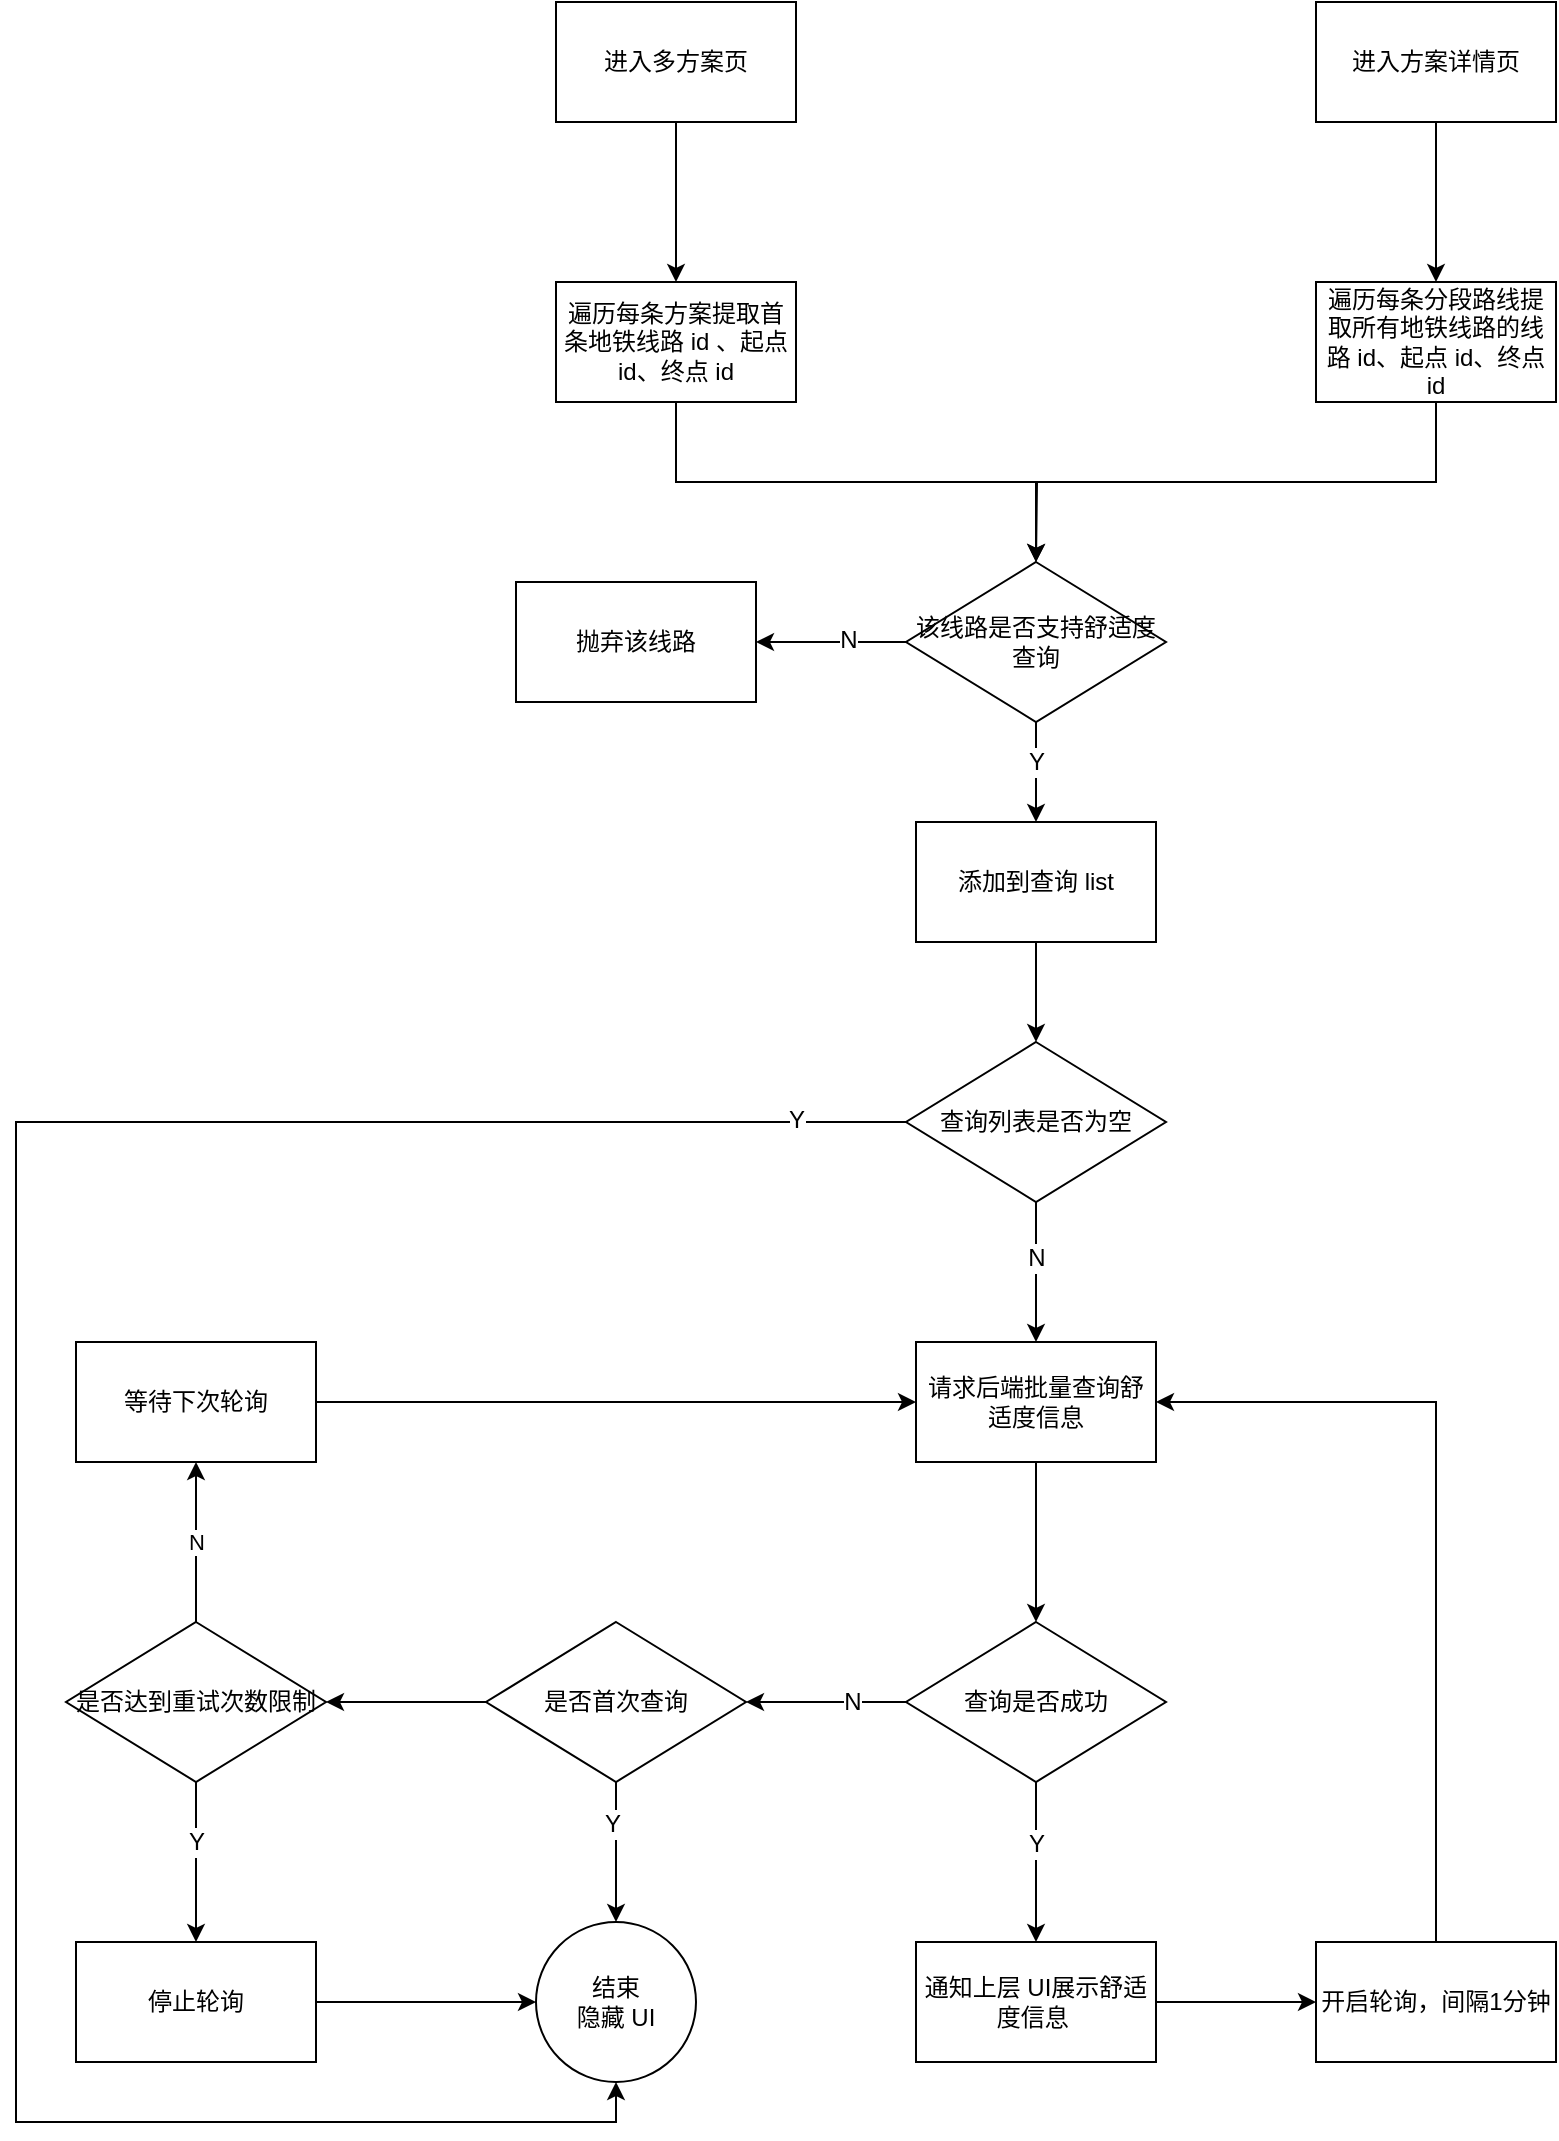 <mxfile version="12.6.8" type="github" pages="2">
  <diagram id="gPn4T5LWa-5Pv8imsY5v" name="Page-1">
    <mxGraphModel dx="2355" dy="1568" grid="1" gridSize="10" guides="1" tooltips="1" connect="1" arrows="1" fold="1" page="1" pageScale="1" pageWidth="1169" pageHeight="827" math="0" shadow="0">
      <root>
        <mxCell id="0"/>
        <mxCell id="1" parent="0"/>
        <mxCell id="HenfjSH_k8gea2s9kb1--11" style="edgeStyle=orthogonalEdgeStyle;rounded=0;orthogonalLoop=1;jettySize=auto;html=1;exitX=0.5;exitY=1;exitDx=0;exitDy=0;entryX=0.5;entryY=0;entryDx=0;entryDy=0;" edge="1" parent="1" source="HenfjSH_k8gea2s9kb1--7" target="HenfjSH_k8gea2s9kb1--10">
          <mxGeometry relative="1" as="geometry"/>
        </mxCell>
        <mxCell id="HenfjSH_k8gea2s9kb1--7" value="请求后端批量查询舒适度信息" style="rounded=0;whiteSpace=wrap;html=1;" vertex="1" parent="1">
          <mxGeometry x="350" y="350" width="120" height="60" as="geometry"/>
        </mxCell>
        <mxCell id="HenfjSH_k8gea2s9kb1--13" value="" style="edgeStyle=orthogonalEdgeStyle;rounded=0;orthogonalLoop=1;jettySize=auto;html=1;" edge="1" parent="1" source="HenfjSH_k8gea2s9kb1--10">
          <mxGeometry relative="1" as="geometry">
            <mxPoint x="410" y="650" as="targetPoint"/>
          </mxGeometry>
        </mxCell>
        <mxCell id="HenfjSH_k8gea2s9kb1--20" value="Y" style="text;html=1;align=center;verticalAlign=middle;resizable=0;points=[];labelBackgroundColor=#ffffff;" vertex="1" connectable="0" parent="HenfjSH_k8gea2s9kb1--13">
          <mxGeometry x="-0.225" relative="1" as="geometry">
            <mxPoint as="offset"/>
          </mxGeometry>
        </mxCell>
        <mxCell id="HenfjSH_k8gea2s9kb1--22" value="" style="edgeStyle=orthogonalEdgeStyle;rounded=0;orthogonalLoop=1;jettySize=auto;html=1;" edge="1" parent="1" source="HenfjSH_k8gea2s9kb1--10" target="HenfjSH_k8gea2s9kb1--21">
          <mxGeometry relative="1" as="geometry"/>
        </mxCell>
        <mxCell id="HenfjSH_k8gea2s9kb1--23" value="N" style="text;html=1;align=center;verticalAlign=middle;resizable=0;points=[];labelBackgroundColor=#ffffff;" vertex="1" connectable="0" parent="HenfjSH_k8gea2s9kb1--22">
          <mxGeometry x="-0.325" relative="1" as="geometry">
            <mxPoint as="offset"/>
          </mxGeometry>
        </mxCell>
        <mxCell id="HenfjSH_k8gea2s9kb1--10" value="查询是否成功" style="rhombus;whiteSpace=wrap;html=1;" vertex="1" parent="1">
          <mxGeometry x="345" y="490" width="130" height="80" as="geometry"/>
        </mxCell>
        <mxCell id="HenfjSH_k8gea2s9kb1--25" value="" style="edgeStyle=orthogonalEdgeStyle;rounded=0;orthogonalLoop=1;jettySize=auto;html=1;entryX=0.5;entryY=0;entryDx=0;entryDy=0;" edge="1" parent="1" source="HenfjSH_k8gea2s9kb1--21" target="HenfjSH_k8gea2s9kb1--27">
          <mxGeometry relative="1" as="geometry">
            <mxPoint x="200" y="650" as="targetPoint"/>
          </mxGeometry>
        </mxCell>
        <mxCell id="HenfjSH_k8gea2s9kb1--26" value="Y" style="text;html=1;align=center;verticalAlign=middle;resizable=0;points=[];labelBackgroundColor=#ffffff;" vertex="1" connectable="0" parent="HenfjSH_k8gea2s9kb1--25">
          <mxGeometry x="-0.4" y="-2" relative="1" as="geometry">
            <mxPoint as="offset"/>
          </mxGeometry>
        </mxCell>
        <mxCell id="HenfjSH_k8gea2s9kb1--32" value="" style="edgeStyle=orthogonalEdgeStyle;rounded=0;orthogonalLoop=1;jettySize=auto;html=1;" edge="1" parent="1" source="HenfjSH_k8gea2s9kb1--21" target="HenfjSH_k8gea2s9kb1--31">
          <mxGeometry relative="1" as="geometry"/>
        </mxCell>
        <mxCell id="HenfjSH_k8gea2s9kb1--21" value="是否首次查询" style="rhombus;whiteSpace=wrap;html=1;" vertex="1" parent="1">
          <mxGeometry x="135" y="490" width="130" height="80" as="geometry"/>
        </mxCell>
        <mxCell id="HenfjSH_k8gea2s9kb1--33" style="edgeStyle=orthogonalEdgeStyle;rounded=0;orthogonalLoop=1;jettySize=auto;html=1;exitX=0.5;exitY=1;exitDx=0;exitDy=0;entryX=0.5;entryY=0;entryDx=0;entryDy=0;" edge="1" parent="1" source="HenfjSH_k8gea2s9kb1--31" target="HenfjSH_k8gea2s9kb1--39">
          <mxGeometry relative="1" as="geometry"/>
        </mxCell>
        <mxCell id="HenfjSH_k8gea2s9kb1--34" value="Y" style="text;html=1;align=center;verticalAlign=middle;resizable=0;points=[];labelBackgroundColor=#ffffff;" vertex="1" connectable="0" parent="HenfjSH_k8gea2s9kb1--33">
          <mxGeometry x="-0.729" y="-1" relative="1" as="geometry">
            <mxPoint x="1" y="19" as="offset"/>
          </mxGeometry>
        </mxCell>
        <mxCell id="HenfjSH_k8gea2s9kb1--37" value="N" style="edgeStyle=orthogonalEdgeStyle;rounded=0;orthogonalLoop=1;jettySize=auto;html=1;exitX=0.5;exitY=0;exitDx=0;exitDy=0;entryX=0.5;entryY=1;entryDx=0;entryDy=0;" edge="1" parent="1" source="HenfjSH_k8gea2s9kb1--31" target="HenfjSH_k8gea2s9kb1--35">
          <mxGeometry relative="1" as="geometry"/>
        </mxCell>
        <mxCell id="HenfjSH_k8gea2s9kb1--31" value="是否达到重试次数限制" style="rhombus;whiteSpace=wrap;html=1;" vertex="1" parent="1">
          <mxGeometry x="-75" y="490" width="130" height="80" as="geometry"/>
        </mxCell>
        <mxCell id="HenfjSH_k8gea2s9kb1--17" value="" style="edgeStyle=orthogonalEdgeStyle;rounded=0;orthogonalLoop=1;jettySize=auto;html=1;" edge="1" parent="1" source="HenfjSH_k8gea2s9kb1--15" target="HenfjSH_k8gea2s9kb1--16">
          <mxGeometry relative="1" as="geometry"/>
        </mxCell>
        <mxCell id="HenfjSH_k8gea2s9kb1--15" value="通知上层 UI展示舒适度信息&amp;nbsp;" style="rounded=0;whiteSpace=wrap;html=1;" vertex="1" parent="1">
          <mxGeometry x="350" y="650" width="120" height="60" as="geometry"/>
        </mxCell>
        <mxCell id="HenfjSH_k8gea2s9kb1--18" style="edgeStyle=orthogonalEdgeStyle;rounded=0;orthogonalLoop=1;jettySize=auto;html=1;exitX=0.5;exitY=0;exitDx=0;exitDy=0;entryX=1;entryY=0.5;entryDx=0;entryDy=0;" edge="1" parent="1" source="HenfjSH_k8gea2s9kb1--16" target="HenfjSH_k8gea2s9kb1--7">
          <mxGeometry relative="1" as="geometry"/>
        </mxCell>
        <mxCell id="HenfjSH_k8gea2s9kb1--16" value="开启轮询，间隔1分钟" style="rounded=0;whiteSpace=wrap;html=1;" vertex="1" parent="1">
          <mxGeometry x="550" y="650" width="120" height="60" as="geometry"/>
        </mxCell>
        <mxCell id="HenfjSH_k8gea2s9kb1--27" value="结束&lt;br&gt;隐藏 UI" style="ellipse;whiteSpace=wrap;html=1;aspect=fixed;" vertex="1" parent="1">
          <mxGeometry x="160" y="640" width="80" height="80" as="geometry"/>
        </mxCell>
        <mxCell id="HenfjSH_k8gea2s9kb1--36" style="edgeStyle=orthogonalEdgeStyle;rounded=0;orthogonalLoop=1;jettySize=auto;html=1;entryX=0;entryY=0.5;entryDx=0;entryDy=0;" edge="1" parent="1" source="HenfjSH_k8gea2s9kb1--35" target="HenfjSH_k8gea2s9kb1--7">
          <mxGeometry relative="1" as="geometry"/>
        </mxCell>
        <mxCell id="HenfjSH_k8gea2s9kb1--35" value="等待下次轮询" style="rounded=0;whiteSpace=wrap;html=1;" vertex="1" parent="1">
          <mxGeometry x="-70" y="350" width="120" height="60" as="geometry"/>
        </mxCell>
        <mxCell id="HenfjSH_k8gea2s9kb1--40" style="edgeStyle=orthogonalEdgeStyle;rounded=0;orthogonalLoop=1;jettySize=auto;html=1;exitX=1;exitY=0.5;exitDx=0;exitDy=0;entryX=0;entryY=0.5;entryDx=0;entryDy=0;" edge="1" parent="1" source="HenfjSH_k8gea2s9kb1--39" target="HenfjSH_k8gea2s9kb1--27">
          <mxGeometry relative="1" as="geometry"/>
        </mxCell>
        <mxCell id="HenfjSH_k8gea2s9kb1--39" value="停止轮询" style="rounded=0;whiteSpace=wrap;html=1;" vertex="1" parent="1">
          <mxGeometry x="-70" y="650" width="120" height="60" as="geometry"/>
        </mxCell>
        <mxCell id="Eznupl1_KL1I8H9aw7wR-13" style="edgeStyle=orthogonalEdgeStyle;rounded=0;orthogonalLoop=1;jettySize=auto;html=1;exitX=0.5;exitY=1;exitDx=0;exitDy=0;entryX=0.5;entryY=0;entryDx=0;entryDy=0;" edge="1" parent="1" source="Eznupl1_KL1I8H9aw7wR-10" target="HenfjSH_k8gea2s9kb1--7">
          <mxGeometry relative="1" as="geometry"/>
        </mxCell>
        <mxCell id="Eznupl1_KL1I8H9aw7wR-14" value="N" style="text;html=1;align=center;verticalAlign=middle;resizable=0;points=[];labelBackgroundColor=#ffffff;" vertex="1" connectable="0" parent="Eznupl1_KL1I8H9aw7wR-13">
          <mxGeometry x="-0.2" relative="1" as="geometry">
            <mxPoint as="offset"/>
          </mxGeometry>
        </mxCell>
        <mxCell id="Eznupl1_KL1I8H9aw7wR-16" style="edgeStyle=orthogonalEdgeStyle;rounded=0;orthogonalLoop=1;jettySize=auto;html=1;exitX=0;exitY=0.5;exitDx=0;exitDy=0;entryX=0.5;entryY=1;entryDx=0;entryDy=0;" edge="1" parent="1" source="Eznupl1_KL1I8H9aw7wR-10" target="HenfjSH_k8gea2s9kb1--27">
          <mxGeometry relative="1" as="geometry">
            <Array as="points">
              <mxPoint x="-100" y="240"/>
              <mxPoint x="-100" y="740"/>
              <mxPoint x="200" y="740"/>
            </Array>
          </mxGeometry>
        </mxCell>
        <mxCell id="Eznupl1_KL1I8H9aw7wR-17" value="Y" style="text;html=1;align=center;verticalAlign=middle;resizable=0;points=[];labelBackgroundColor=#ffffff;" vertex="1" connectable="0" parent="Eznupl1_KL1I8H9aw7wR-16">
          <mxGeometry x="-0.913" y="-1" relative="1" as="geometry">
            <mxPoint as="offset"/>
          </mxGeometry>
        </mxCell>
        <mxCell id="Eznupl1_KL1I8H9aw7wR-10" value="查询列表是否为空" style="rhombus;whiteSpace=wrap;html=1;" vertex="1" parent="1">
          <mxGeometry x="345" y="200" width="130" height="80" as="geometry"/>
        </mxCell>
        <mxCell id="Eznupl1_KL1I8H9aw7wR-12" value="" style="group" vertex="1" connectable="0" parent="1">
          <mxGeometry x="150" y="-320" width="520" height="450" as="geometry"/>
        </mxCell>
        <mxCell id="Eznupl1_KL1I8H9aw7wR-2" value="" style="group" vertex="1" connectable="0" parent="Eznupl1_KL1I8H9aw7wR-12">
          <mxGeometry x="20" width="500" height="270" as="geometry"/>
        </mxCell>
        <mxCell id="Eznupl1_KL1I8H9aw7wR-1" value="" style="group" vertex="1" connectable="0" parent="Eznupl1_KL1I8H9aw7wR-2">
          <mxGeometry width="500" height="200" as="geometry"/>
        </mxCell>
        <mxCell id="HenfjSH_k8gea2s9kb1--1" value="进入多方案页" style="rounded=0;whiteSpace=wrap;html=1;" vertex="1" parent="Eznupl1_KL1I8H9aw7wR-1">
          <mxGeometry width="120" height="60" as="geometry"/>
        </mxCell>
        <mxCell id="HenfjSH_k8gea2s9kb1--4" value="" style="edgeStyle=orthogonalEdgeStyle;rounded=0;orthogonalLoop=1;jettySize=auto;html=1;" edge="1" parent="Eznupl1_KL1I8H9aw7wR-1" source="HenfjSH_k8gea2s9kb1--1" target="HenfjSH_k8gea2s9kb1--3">
          <mxGeometry relative="1" as="geometry"/>
        </mxCell>
        <mxCell id="HenfjSH_k8gea2s9kb1--2" value="进入方案详情页" style="rounded=0;whiteSpace=wrap;html=1;" vertex="1" parent="Eznupl1_KL1I8H9aw7wR-1">
          <mxGeometry x="380" width="120" height="60" as="geometry"/>
        </mxCell>
        <mxCell id="HenfjSH_k8gea2s9kb1--5" value="遍历每条分段路线提取所有地铁线路的线路 id、起点 id、终点 id" style="rounded=0;whiteSpace=wrap;html=1;" vertex="1" parent="Eznupl1_KL1I8H9aw7wR-1">
          <mxGeometry x="380" y="140" width="120" height="60" as="geometry"/>
        </mxCell>
        <mxCell id="HenfjSH_k8gea2s9kb1--6" value="" style="edgeStyle=orthogonalEdgeStyle;rounded=0;orthogonalLoop=1;jettySize=auto;html=1;" edge="1" parent="Eznupl1_KL1I8H9aw7wR-1" source="HenfjSH_k8gea2s9kb1--2" target="HenfjSH_k8gea2s9kb1--5">
          <mxGeometry relative="1" as="geometry"/>
        </mxCell>
        <mxCell id="Eznupl1_KL1I8H9aw7wR-11" value="" style="group" vertex="1" connectable="0" parent="Eznupl1_KL1I8H9aw7wR-1">
          <mxGeometry y="140" width="120" height="60" as="geometry"/>
        </mxCell>
        <mxCell id="HenfjSH_k8gea2s9kb1--3" value="遍历每条方案提取首条地铁线路 id 、起点 id、终点 id" style="rounded=0;whiteSpace=wrap;html=1;" vertex="1" parent="Eznupl1_KL1I8H9aw7wR-11">
          <mxGeometry width="120" height="60" as="geometry"/>
        </mxCell>
        <mxCell id="HenfjSH_k8gea2s9kb1--8" style="edgeStyle=orthogonalEdgeStyle;rounded=0;orthogonalLoop=1;jettySize=auto;html=1;exitX=0.5;exitY=1;exitDx=0;exitDy=0;" edge="1" parent="Eznupl1_KL1I8H9aw7wR-2" source="HenfjSH_k8gea2s9kb1--3">
          <mxGeometry relative="1" as="geometry">
            <mxPoint x="240" y="280" as="targetPoint"/>
          </mxGeometry>
        </mxCell>
        <mxCell id="Eznupl1_KL1I8H9aw7wR-3" value="该线路是否支持舒适度查询" style="rhombus;whiteSpace=wrap;html=1;" vertex="1" parent="Eznupl1_KL1I8H9aw7wR-12">
          <mxGeometry x="195" y="280" width="130" height="80" as="geometry"/>
        </mxCell>
        <mxCell id="Eznupl1_KL1I8H9aw7wR-4" value="添加到查询 list" style="rounded=0;whiteSpace=wrap;html=1;glass=0;" vertex="1" parent="Eznupl1_KL1I8H9aw7wR-12">
          <mxGeometry x="200" y="410" width="120" height="60" as="geometry"/>
        </mxCell>
        <mxCell id="Eznupl1_KL1I8H9aw7wR-5" style="edgeStyle=orthogonalEdgeStyle;rounded=0;orthogonalLoop=1;jettySize=auto;html=1;exitX=0.5;exitY=1;exitDx=0;exitDy=0;entryX=0.5;entryY=0;entryDx=0;entryDy=0;" edge="1" parent="Eznupl1_KL1I8H9aw7wR-12" source="Eznupl1_KL1I8H9aw7wR-3" target="Eznupl1_KL1I8H9aw7wR-4">
          <mxGeometry relative="1" as="geometry"/>
        </mxCell>
        <mxCell id="Eznupl1_KL1I8H9aw7wR-6" value="Y" style="text;html=1;align=center;verticalAlign=middle;resizable=0;points=[];labelBackgroundColor=#ffffff;" vertex="1" connectable="0" parent="Eznupl1_KL1I8H9aw7wR-5">
          <mxGeometry x="-0.2" y="1" relative="1" as="geometry">
            <mxPoint x="-1" as="offset"/>
          </mxGeometry>
        </mxCell>
        <mxCell id="Eznupl1_KL1I8H9aw7wR-7" value="抛弃该线路" style="rounded=0;whiteSpace=wrap;html=1;glass=0;" vertex="1" parent="Eznupl1_KL1I8H9aw7wR-12">
          <mxGeometry y="290" width="120" height="60" as="geometry"/>
        </mxCell>
        <mxCell id="Eznupl1_KL1I8H9aw7wR-8" style="edgeStyle=orthogonalEdgeStyle;rounded=0;orthogonalLoop=1;jettySize=auto;html=1;exitX=0;exitY=0.5;exitDx=0;exitDy=0;entryX=1;entryY=0.5;entryDx=0;entryDy=0;" edge="1" parent="Eznupl1_KL1I8H9aw7wR-12" source="Eznupl1_KL1I8H9aw7wR-3" target="Eznupl1_KL1I8H9aw7wR-7">
          <mxGeometry relative="1" as="geometry"/>
        </mxCell>
        <mxCell id="Eznupl1_KL1I8H9aw7wR-9" value="N" style="text;html=1;align=center;verticalAlign=middle;resizable=0;points=[];labelBackgroundColor=#ffffff;" vertex="1" connectable="0" parent="Eznupl1_KL1I8H9aw7wR-8">
          <mxGeometry x="-0.227" y="-1" relative="1" as="geometry">
            <mxPoint as="offset"/>
          </mxGeometry>
        </mxCell>
        <mxCell id="HenfjSH_k8gea2s9kb1--9" style="edgeStyle=orthogonalEdgeStyle;rounded=0;orthogonalLoop=1;jettySize=auto;html=1;exitX=0.5;exitY=1;exitDx=0;exitDy=0;entryX=0.5;entryY=0;entryDx=0;entryDy=0;" edge="1" parent="Eznupl1_KL1I8H9aw7wR-12" source="HenfjSH_k8gea2s9kb1--5" target="Eznupl1_KL1I8H9aw7wR-3">
          <mxGeometry relative="1" as="geometry">
            <mxPoint x="260" y="270" as="targetPoint"/>
          </mxGeometry>
        </mxCell>
        <mxCell id="Eznupl1_KL1I8H9aw7wR-15" style="edgeStyle=orthogonalEdgeStyle;rounded=0;orthogonalLoop=1;jettySize=auto;html=1;exitX=0.5;exitY=1;exitDx=0;exitDy=0;entryX=0.5;entryY=0;entryDx=0;entryDy=0;" edge="1" parent="1" source="Eznupl1_KL1I8H9aw7wR-4" target="Eznupl1_KL1I8H9aw7wR-10">
          <mxGeometry relative="1" as="geometry"/>
        </mxCell>
      </root>
    </mxGraphModel>
  </diagram>
  <diagram id="56V60ch6lTP60x9Co9Qi" name="Page-2">
    <mxGraphModel dx="1186" dy="741" grid="1" gridSize="10" guides="1" tooltips="1" connect="1" arrows="1" fold="1" page="1" pageScale="1" pageWidth="1169" pageHeight="827" math="0" shadow="0">
      <root>
        <mxCell id="lyixq1YqF4zrJ6rr9x3J-0"/>
        <mxCell id="lyixq1YqF4zrJ6rr9x3J-1" parent="lyixq1YqF4zrJ6rr9x3J-0"/>
        <mxCell id="lyixq1YqF4zrJ6rr9x3J-12" value="&lt;p style=&quot;margin: 0px ; margin-top: 4px ; text-align: center&quot;&gt;&lt;b&gt;SubwayComfortInfo&lt;/b&gt;&lt;/p&gt;&lt;hr size=&quot;1&quot;&gt;&lt;p style=&quot;margin: 0px ; margin-left: 4px&quot;&gt;+ SubwayID: String&lt;/p&gt;&lt;p style=&quot;margin: 0px ; margin-left: 4px&quot;&gt;+ StartID: String&lt;/p&gt;&lt;p style=&quot;margin: 0px ; margin-left: 4px&quot;&gt;+ DestID: String&lt;/p&gt;&lt;p style=&quot;margin: 0px ; margin-left: 4px&quot;&gt;+ ComfortLevel: int&lt;/p&gt;" style="verticalAlign=top;align=left;overflow=fill;fontSize=12;fontFamily=Helvetica;html=1;glass=0;" vertex="1" parent="lyixq1YqF4zrJ6rr9x3J-1">
          <mxGeometry x="260" y="290" width="150" height="100" as="geometry"/>
        </mxCell>
        <mxCell id="lyixq1YqF4zrJ6rr9x3J-14" value="&lt;p style=&quot;margin: 0px ; margin-top: 4px ; text-align: center&quot;&gt;&lt;i&gt;&amp;lt;&amp;lt;Interface&amp;gt;&amp;gt;&lt;/i&gt;&lt;br&gt;&lt;b&gt;SubwayComfortInfoListener&lt;/b&gt;&lt;/p&gt;&lt;hr size=&quot;1&quot;&gt;&lt;p style=&quot;margin: 0px ; margin-left: 4px&quot;&gt;+ onSubwayComfortInfoUpdate(List&amp;lt;SubwayComfortInfo&amp;gt;, int): void&lt;br&gt;&lt;/p&gt;" style="verticalAlign=top;align=left;overflow=fill;fontSize=12;fontFamily=Helvetica;html=1;glass=0;" vertex="1" parent="lyixq1YqF4zrJ6rr9x3J-1">
          <mxGeometry x="440" y="300" width="370" height="70" as="geometry"/>
        </mxCell>
      </root>
    </mxGraphModel>
  </diagram>
</mxfile>
